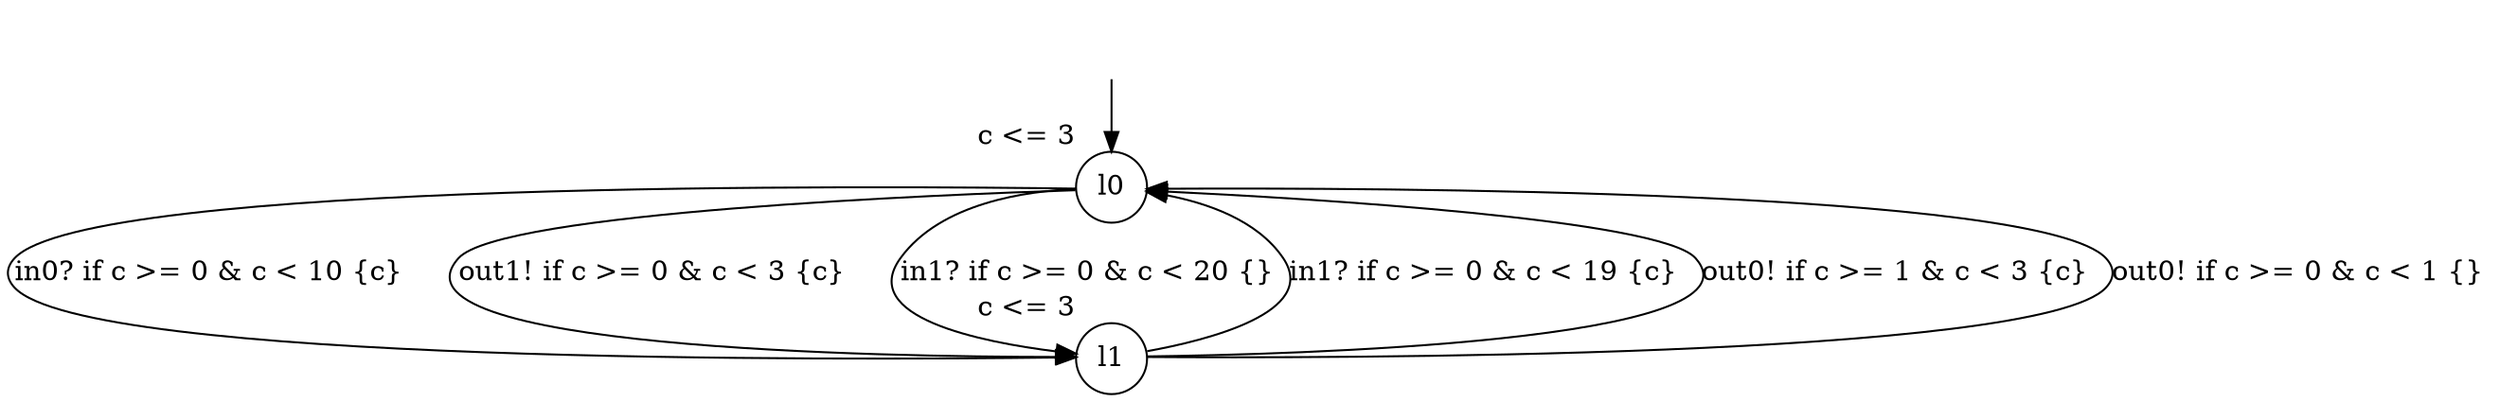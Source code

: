 digraph g {
__start0 [label="" shape="none"];
l0 [shape="circle" margin=0 label="l0", xlabel="c <= 3"];
l1 [shape="circle" margin=0 label="l1", xlabel="c <= 3"];
l0 -> l1 [label="in0? if c >= 0 & c < 10 {c} "];
l0 -> l1 [label="out1! if c >= 0 & c < 3 {c} "];
l0 -> l1 [label="in1? if c >= 0 & c < 20 {} "];
l1 -> l0 [label="in1? if c >= 0 & c < 19 {c} "];
l1 -> l0 [label="out0! if c >= 1 & c < 3 {c} "];
l1 -> l0 [label="out0! if c >= 0 & c < 1 {} "];
__start0 -> l0;
}
